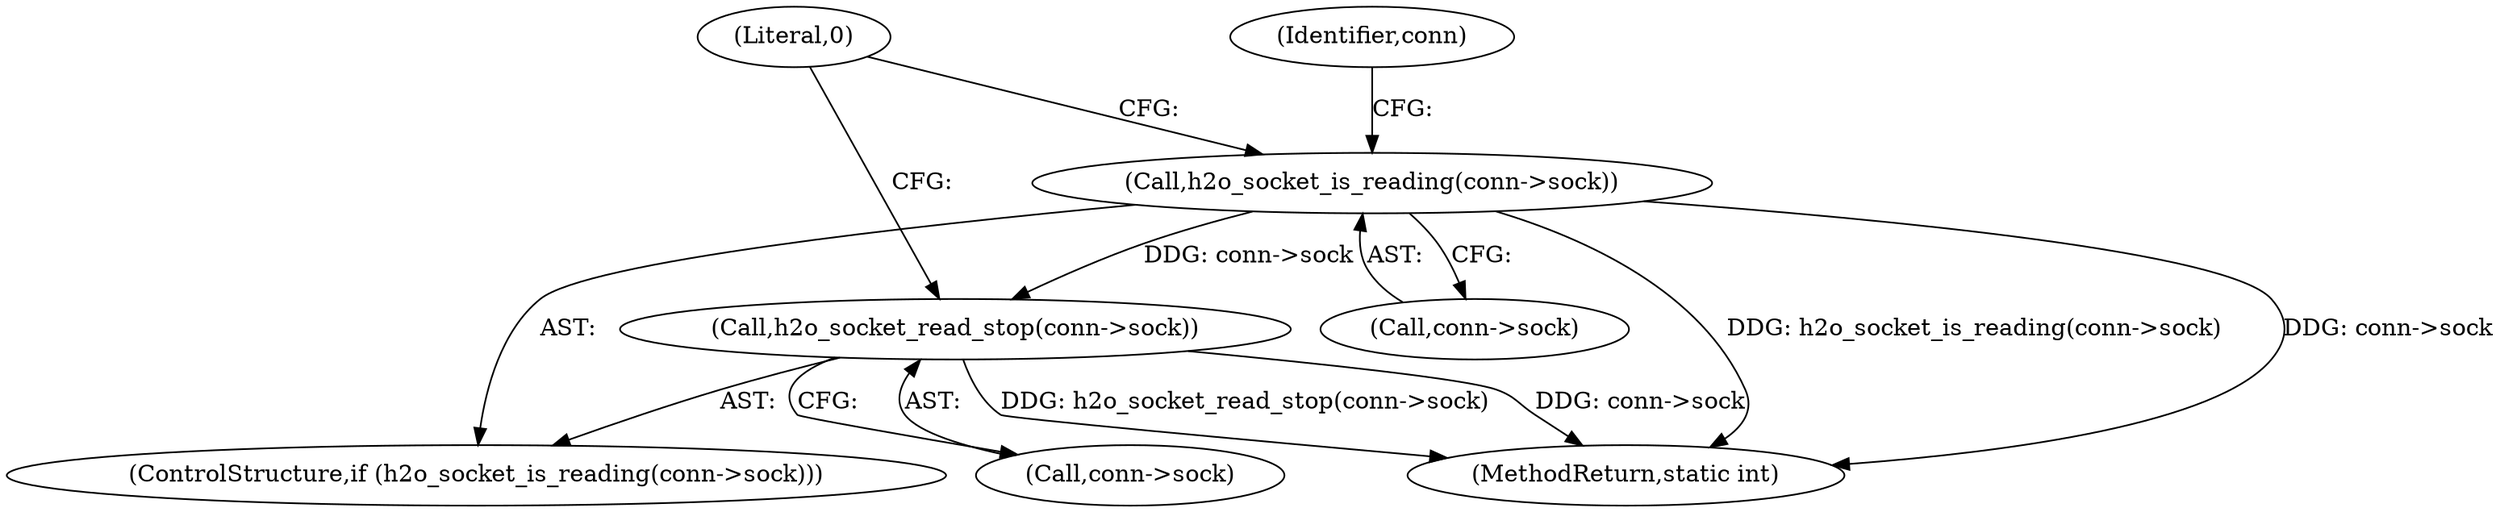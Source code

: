 digraph "0_h2o_1c0808d580da09fdec5a9a74ff09e103ea058dd4_1@API" {
"1000257" [label="(Call,h2o_socket_is_reading(conn->sock))"];
"1000261" [label="(Call,h2o_socket_read_stop(conn->sock))"];
"1000263" [label="(Identifier,conn)"];
"1000266" [label="(Literal,0)"];
"1000261" [label="(Call,h2o_socket_read_stop(conn->sock))"];
"1000258" [label="(Call,conn->sock)"];
"1000267" [label="(MethodReturn,static int)"];
"1000262" [label="(Call,conn->sock)"];
"1000257" [label="(Call,h2o_socket_is_reading(conn->sock))"];
"1000256" [label="(ControlStructure,if (h2o_socket_is_reading(conn->sock)))"];
"1000257" -> "1000256"  [label="AST: "];
"1000257" -> "1000258"  [label="CFG: "];
"1000258" -> "1000257"  [label="AST: "];
"1000263" -> "1000257"  [label="CFG: "];
"1000266" -> "1000257"  [label="CFG: "];
"1000257" -> "1000267"  [label="DDG: conn->sock"];
"1000257" -> "1000267"  [label="DDG: h2o_socket_is_reading(conn->sock)"];
"1000257" -> "1000261"  [label="DDG: conn->sock"];
"1000261" -> "1000256"  [label="AST: "];
"1000261" -> "1000262"  [label="CFG: "];
"1000262" -> "1000261"  [label="AST: "];
"1000266" -> "1000261"  [label="CFG: "];
"1000261" -> "1000267"  [label="DDG: conn->sock"];
"1000261" -> "1000267"  [label="DDG: h2o_socket_read_stop(conn->sock)"];
}
